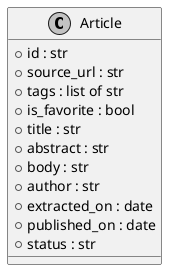@startuml

skinparam monochrome true

class Article {
	+ id : str
	+ source_url : str
	+ tags : list of str
	+ is_favorite : bool
	+ title : str
	+ abstract : str
	+ body : str
	+ author : str
	+ extracted_on : date
	+ published_on : date
	+ status : str
}

@enduml